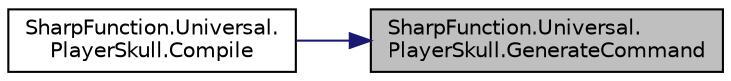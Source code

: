 digraph "SharpFunction.Universal.PlayerSkull.GenerateCommand"
{
 // LATEX_PDF_SIZE
  edge [fontname="Helvetica",fontsize="10",labelfontname="Helvetica",labelfontsize="10"];
  node [fontname="Helvetica",fontsize="10",shape=record];
  rankdir="RL";
  Node1 [label="SharpFunction.Universal.\lPlayerSkull.GenerateCommand",height=0.2,width=0.4,color="black", fillcolor="grey75", style="filled", fontcolor="black",tooltip="Generates give command to get the skull and compiles it"];
  Node1 -> Node2 [dir="back",color="midnightblue",fontsize="10",style="solid",fontname="Helvetica"];
  Node2 [label="SharpFunction.Universal.\lPlayerSkull.Compile",height=0.2,width=0.4,color="black", fillcolor="white", style="filled",URL="$class_sharp_function_1_1_universal_1_1_player_skull.html#ac6eba84d57298185924a3efaba5c7755",tooltip="Generates the command and compiles it into string"];
}
